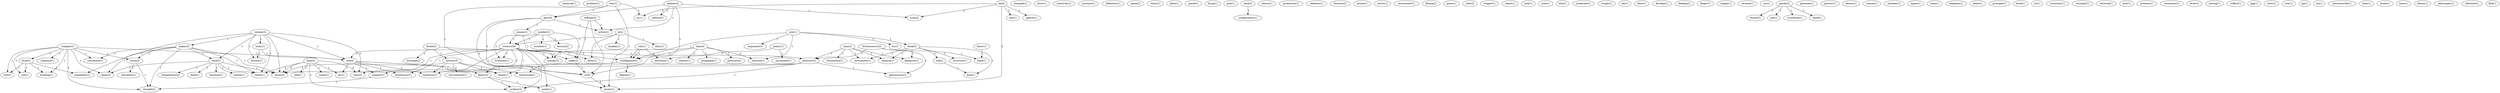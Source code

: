 digraph G {
  chemical [ label="chemical(1)" ];
  problem [ label="problem(1)" ];
  complex [ label="complex(1)" ];
  response [ label="response(1)" ];
  level [ label="level(2)" ];
  building [ label="building(1)" ];
  use [ label="use(1)" ];
  coordinate [ label="coordinate(1)" ];
  brain [ label="brain(3)" ];
  tool [ label="tool(2)" ];
  thought [ label="thought(2)" ];
  range [ label="range(3)" ];
  size [ label="size(4)" ];
  example [ label="example(1)" ];
  show [ label="show(1)" ];
  reactivity [ label="reactivity(1)" ];
  number [ label="number(2)" ];
  accident [ label="accident(1)" ];
  neuron [ label="neuron(2)" ];
  creature [ label="creature(8)" ];
  make [ label="make(2)" ];
  evolution [ label="evolution(1)" ];
  volume [ label="volume(3)" ];
  makes [ label="makes(3)" ];
  tend [ label="tend(2)" ];
  retain [ label="retain(1)" ];
  waste [ label="waste(2)" ];
  ratio [ label="ratio(2)" ];
  seem [ label="seem(1)" ];
  dictate [ label="dictate(1)" ];
  increase [ label="increase(1)" ];
  definition [ label="definition(1)" ];
  case [ label="case(2)" ];
  locomotion [ label="locomotion(1)" ];
  instrument [ label="instrument(1)" ];
  dinosaur [ label="dinosaur(4)" ];
  kangaroo [ label="kangaroo(1)" ];
  balance [ label="balance(1)" ];
  speed [ label="speed(1)" ];
  resist [ label="resist(1)" ];
  alien [ label="alien(1)" ];
  spend [ label="spend(1)" ];
  bring [ label="bring(1)" ];
  jack [ label="jack(1)" ];
  land [ label="land(3)" ];
  configuration [ label="configuration(1)" ];
  nature [ label="nature(1)" ];
  production [ label="production(1)" ];
  skeleton [ label="skeleton(1)" ];
  function [ label="function(2)" ];
  article [ label="article(1)" ];
  exists [ label="exists(1)" ];
  enviroment [ label="enviroment(1)" ];
  complexity [ label="complexity(1)" ];
  kinnoq [ label="kinnoq(1)" ];
  quest [ label="quest(1)" ];
  doubt [ label="doubt(2)" ];
  activity [ label="activity(3)" ];
  leverage [ label="leverage(2)" ];
  tube [ label="tube(2)" ];
  ke [ label="ke(6)" ];
  gatech [ label="gatech(1)" ];
  mei [ label="mei(1)" ];
  uucp [ label="uucp(2)" ];
  nc [ label="nc(1)" ];
  emory [ label="emory(1)" ];
  trigger [ label="trigger(1)" ];
  reject [ label="reject(1)" ];
  maintain [ label="maintain(1)" ];
  carbon [ label="carbon(1)" ];
  temperature [ label="temperature(2)" ];
  need [ label="need(1)" ];
  lack [ label="lack(1)" ];
  note [ label="note(1)" ];
  edu [ label="edu(2)" ];
  moderate [ label="moderate(1)" ];
  heat [ label="heat(5)" ];
  ocean [ label="ocean(1)" ];
  sink [ label="sink(1)" ];
  air [ label="air(1)" ];
  surface [ label="surface(3)" ];
  couple [ label="couple(1)" ];
  eat [ label="eat(1)" ];
  bear [ label="bear(1)" ];
  develop [ label="develop(1)" ];
  feeding [ label="feeding(1)" ];
  finger [ label="finger(1)" ];
  won [ label="won(1)" ];
  think [ label="think(2)" ];
  exercise [ label="exercise(1)" ];
  intelligence [ label="intelligence(4)" ];
  try [ label="try(1)" ];
  argument [ label="argument(3)" ];
  supply [ label="supply(1)" ];
  points [ label="points(1)" ];
  direction [ label="direction(1)" ];
  movement [ label="movement(1)" ];
  reverse [ label="reverse(1)" ];
  cco [ label="cco(1)" ];
  panda [ label="panda(2)" ];
  thumb [ label="thumb(2)" ];
  ask [ label="ask(1)" ];
  wristbone [ label="wristbone(1)" ];
  hand [ label="hand(1)" ];
  generate [ label="generate(1)" ];
  gravity [ label="gravity(1)" ];
  knows [ label="knows(1)" ];
  reason [ label="reason(1)" ];
  member [ label="member(1)" ];
  palmer [ label="palmer(2)" ];
  gary [ label="gary(8)" ];
  zv [ label="zv(6)" ];
  writes [ label="writes(2)" ];
  caltech [ label="caltech(2)" ];
  space [ label="space(1)" ];
  indication [ label="indication(1)" ];
  room [ label="room(1)" ];
  elephant [ label="elephant(1)" ];
  environment [ label="environment(1)" ];
  steam [ label="steam(1)" ];
  interacting [ label="interacting(1)" ];
  explosion [ label="explosion(1)" ];
  rule [ label="rule(1)" ];
  way [ label="way(1)" ];
  beast [ label="beast(1)" ];
  principle [ label="principle(1)" ];
  bend [ label="bend(1)" ];
  time [ label="time(4)" ];
  propagate [ label="propagate(1)" ];
  pressure [ label="pressure(2)" ];
  energy [ label="energy(3)" ];
  shatter [ label="shatter(1)" ];
  structure [ label="structure(1)" ];
  tail [ label="tail(2)" ];
  kind [ label="kind(1)" ];
  sti [ label="sti(1)" ];
  curiousity [ label="curiousity(1)" ];
  strength [ label="strength(1)" ];
  network [ label="network(1)" ];
  inch [ label="inch(1)" ];
  brontosaurus [ label="brontosaurus(2)" ];
  apatosaurus [ label="apatosaurus(1)" ];
  head [ label="head(1)" ];
  produce [ label="produce(1)" ];
  resistance [ label="resistance(1)" ];
  ie [ label="ie(2)" ];
  alter [ label="alter(1)" ];
  monkey [ label="monkey(1)" ];
  allow [ label="allow(1)" ];
  lever [ label="lever(1)" ];
  testing [ label="testing(1)" ];
  support [ label="support(1)" ];
  rule [ label="rule(1)" ];
  suffice [ label="suffice(1)" ];
  gap [ label="gap(1)" ];
  view [ label="view(1)" ];
  tree [ label="tree(1)" ];
  ga [ label="ga(1)" ];
  know [ label="know(1)" ];
  means [ label="means(2)" ];
  coffman [ label="coffman(3)" ];
  nil [ label="nil(1)" ];
  support [ label="support(1)" ];
  lemur [ label="lemur(3)" ];
  needs [ label="needs(1)" ];
  brontosaur [ label="brontosaur(1)" ];
  lawrenceville [ label="lawrenceville(1)" ];
  limb [ label="limb(1)" ];
  tends [ label="tends(1)" ];
  degree [ label="degree(1)" ];
  hose [ label="hose(1)" ];
  doesn [ label="doesn(1)" ];
  philosophy [ label="philosophy(1)" ];
  selection [ label="selection(1)" ];
  find [ label="find(1)" ];
  complex -> response [ label="1" ];
  complex -> level [ label="1" ];
  complex -> building [ label="1" ];
  complex -> use [ label="1" ];
  complex -> coordinate [ label="1" ];
  complex -> brain [ label="1" ];
  complex -> tool [ label="1" ];
  complex -> thought [ label="1" ];
  complex -> range [ label="1" ];
  complex -> size [ label="1" ];
  number -> accident [ label="1" ];
  number -> neuron [ label="1" ];
  number -> creature [ label="1" ];
  number -> make [ label="1" ];
  number -> evolution [ label="1" ];
  volume -> makes [ label="1" ];
  volume -> tend [ label="1" ];
  volume -> retain [ label="1" ];
  volume -> waste [ label="1" ];
  volume -> ratio [ label="2" ];
  volume -> range [ label="1" ];
  volume -> seem [ label="1" ];
  volume -> size [ label="1" ];
  volume -> dictate [ label="1" ];
  case -> locomotion [ label="1" ];
  case -> instrument [ label="1" ];
  case -> dinosaur [ label="1" ];
  case -> kangaroo [ label="1" ];
  case -> balance [ label="1" ];
  land -> configuration [ label="1" ];
  level -> building [ label="1" ];
  level -> complexity [ label="1" ];
  level -> use [ label="1" ];
  level -> tool [ label="1" ];
  makes -> tend [ label="1" ];
  makes -> complexity [ label="1" ];
  makes -> coordinate [ label="1" ];
  makes -> brain [ label="2" ];
  makes -> retain [ label="1" ];
  makes -> waste [ label="1" ];
  makes -> thought [ label="1" ];
  doubt -> activity [ label="1" ];
  doubt -> dinosaur [ label="1" ];
  doubt -> leverage [ label="1" ];
  ke -> gatech [ label="2" ];
  ke -> mei [ label="2" ];
  ke -> uucp [ label="2" ];
  ke -> nc [ label="2" ];
  ke -> emory [ label="2" ];
  tend -> retain [ label="1" ];
  tend -> maintain [ label="1" ];
  tend -> waste [ label="1" ];
  tend -> carbon [ label="1" ];
  tend -> range [ label="1" ];
  tend -> temperature [ label="1" ];
  tend -> need [ label="1" ];
  heat -> ocean [ label="1" ];
  heat -> retain [ label="2" ];
  heat -> sink [ label="1" ];
  heat -> waste [ label="2" ];
  heat -> ratio [ label="3" ];
  heat -> air [ label="1" ];
  heat -> surface [ label="3" ];
  won -> think [ label="1" ];
  won -> exercise [ label="1" ];
  won -> intelligence [ label="1" ];
  won -> try [ label="1" ];
  won -> argument [ label="1" ];
  points -> direction [ label="1" ];
  points -> movement [ label="1" ];
  panda -> thumb [ label="1" ];
  panda -> ask [ label="1" ];
  panda -> wristbone [ label="1" ];
  panda -> hand [ label="1" ];
  palmer -> uucp [ label="1" ];
  palmer -> gary [ label="1" ];
  palmer -> zv [ label="1" ];
  palmer -> writes [ label="1" ];
  palmer -> caltech [ label="1" ];
  brain -> indication [ label="1" ];
  brain -> thought [ label="1" ];
  activity -> waste [ label="1" ];
  activity -> environment [ label="1" ];
  activity -> steam [ label="1" ];
  activity -> interacting [ label="1" ];
  activity -> explosion [ label="1" ];
  rule -> direction [ label="1" ];
  rule -> intelligence [ label="1" ];
  way -> nc [ label="1" ];
  way -> gary [ label="1" ];
  way -> zv [ label="1" ];
  way -> emory [ label="1" ];
  time -> propagate [ label="1" ];
  time -> pressure [ label="1" ];
  time -> exercise [ label="2" ];
  time -> intelligence [ label="2" ];
  time -> energy [ label="2" ];
  time -> shatter [ label="1" ];
  think -> instrument [ label="1" ];
  think -> structure [ label="1" ];
  think -> kangaroo [ label="1" ];
  think -> balance [ label="1" ];
  think -> tail [ label="1" ];
  think -> kind [ label="1" ];
  brontosaurus -> dinosaur [ label="1" ];
  brontosaurus -> apatosaurus [ label="1" ];
  brontosaurus -> head [ label="1" ];
  ie -> alter [ label="1" ];
  ie -> monkey [ label="1" ];
  ie -> creature [ label="1" ];
  ie -> allow [ label="1" ];
  dinosaur -> apatosaurus [ label="1" ];
  dinosaur -> waste [ label="1" ];
  dinosaur -> ratio [ label="1" ];
  dinosaur -> surface [ label="1" ];
  support -> thought [ label="1" ];
  rule -> intelligence [ label="1" ];
  know -> head [ label="1" ];
  gary -> means [ label="1" ];
  gary -> zv [ label="2" ];
  gary -> emory [ label="2" ];
  gary -> writes [ label="1" ];
  means -> creature [ label="1" ];
  means -> energy [ label="1" ];
  coffman -> make [ label="1" ];
  coffman -> zv [ label="1" ];
  coffman -> writes [ label="1" ];
  seem -> size [ label="1" ];
  seem -> dictate [ label="1" ];
  creature -> make [ label="1" ];
  creature -> size [ label="2" ];
  creature -> intelligence [ label="1" ];
  creature -> steam [ label="1" ];
  creature -> support [ label="1" ];
  creature -> allow [ label="1" ];
  creature -> lemur [ label="2" ];
  creature -> needs [ label="1" ];
  creature -> brontosaur [ label="1" ];
  creature -> energy [ label="1" ];
  creature -> evolution [ label="1" ];
  creature -> surface [ label="1" ];
  creature -> explosion [ label="1" ];
  make -> zv [ label="1" ];
  size -> steam [ label="1" ];
  size -> air [ label="1" ];
  size -> support [ label="1" ];
  size -> lemur [ label="1" ];
  size -> brontosaur [ label="1" ];
  size -> explosion [ label="1" ];
  zv -> emory [ label="2" ];
  intelligence -> degree [ label="1" ];
  intelligence -> interacting [ label="1" ];
  lemur -> needs [ label="1" ];
  lemur -> surface [ label="1" ];
  tail -> kind [ label="1" ];
}

